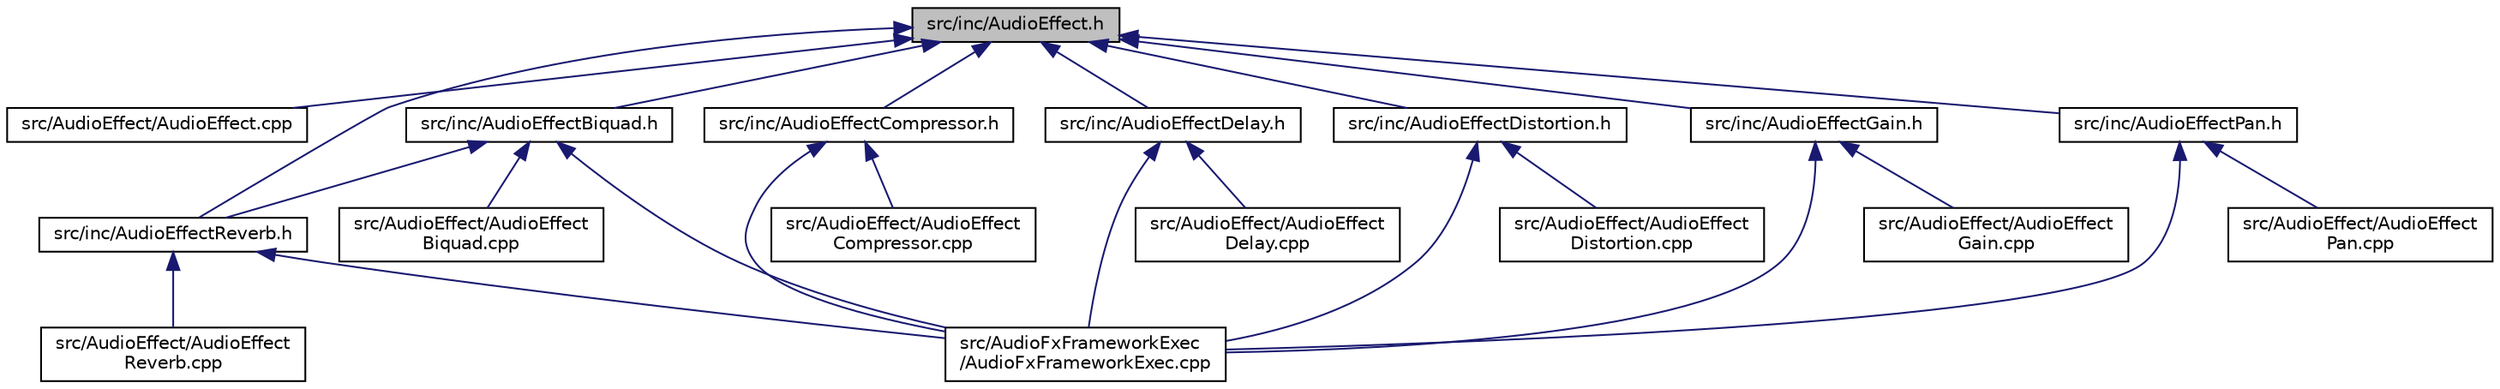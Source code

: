 digraph "src/inc/AudioEffect.h"
{
 // LATEX_PDF_SIZE
  edge [fontname="Helvetica",fontsize="10",labelfontname="Helvetica",labelfontsize="10"];
  node [fontname="Helvetica",fontsize="10",shape=record];
  Node1 [label="src/inc/AudioEffect.h",height=0.2,width=0.4,color="black", fillcolor="grey75", style="filled", fontcolor="black",tooltip=" "];
  Node1 -> Node2 [dir="back",color="midnightblue",fontsize="10",style="solid"];
  Node2 [label="src/AudioEffect/AudioEffect.cpp",height=0.2,width=0.4,color="black", fillcolor="white", style="filled",URL="$_audio_effect_8cpp.html",tooltip=" "];
  Node1 -> Node3 [dir="back",color="midnightblue",fontsize="10",style="solid"];
  Node3 [label="src/inc/AudioEffectBiquad.h",height=0.2,width=0.4,color="black", fillcolor="white", style="filled",URL="$_audio_effect_biquad_8h.html",tooltip=" "];
  Node3 -> Node4 [dir="back",color="midnightblue",fontsize="10",style="solid"];
  Node4 [label="src/AudioEffect/AudioEffect\lBiquad.cpp",height=0.2,width=0.4,color="black", fillcolor="white", style="filled",URL="$_audio_effect_biquad_8cpp.html",tooltip=" "];
  Node3 -> Node5 [dir="back",color="midnightblue",fontsize="10",style="solid"];
  Node5 [label="src/AudioFxFrameworkExec\l/AudioFxFrameworkExec.cpp",height=0.2,width=0.4,color="black", fillcolor="white", style="filled",URL="$_audio_fx_framework_exec_8cpp.html",tooltip=" "];
  Node3 -> Node6 [dir="back",color="midnightblue",fontsize="10",style="solid"];
  Node6 [label="src/inc/AudioEffectReverb.h",height=0.2,width=0.4,color="black", fillcolor="white", style="filled",URL="$_audio_effect_reverb_8h.html",tooltip=" "];
  Node6 -> Node7 [dir="back",color="midnightblue",fontsize="10",style="solid"];
  Node7 [label="src/AudioEffect/AudioEffect\lReverb.cpp",height=0.2,width=0.4,color="black", fillcolor="white", style="filled",URL="$_audio_effect_reverb_8cpp.html",tooltip=" "];
  Node6 -> Node5 [dir="back",color="midnightblue",fontsize="10",style="solid"];
  Node1 -> Node8 [dir="back",color="midnightblue",fontsize="10",style="solid"];
  Node8 [label="src/inc/AudioEffectCompressor.h",height=0.2,width=0.4,color="black", fillcolor="white", style="filled",URL="$_audio_effect_compressor_8h.html",tooltip=" "];
  Node8 -> Node9 [dir="back",color="midnightblue",fontsize="10",style="solid"];
  Node9 [label="src/AudioEffect/AudioEffect\lCompressor.cpp",height=0.2,width=0.4,color="black", fillcolor="white", style="filled",URL="$_audio_effect_compressor_8cpp.html",tooltip=" "];
  Node8 -> Node5 [dir="back",color="midnightblue",fontsize="10",style="solid"];
  Node1 -> Node10 [dir="back",color="midnightblue",fontsize="10",style="solid"];
  Node10 [label="src/inc/AudioEffectDelay.h",height=0.2,width=0.4,color="black", fillcolor="white", style="filled",URL="$_audio_effect_delay_8h.html",tooltip=" "];
  Node10 -> Node11 [dir="back",color="midnightblue",fontsize="10",style="solid"];
  Node11 [label="src/AudioEffect/AudioEffect\lDelay.cpp",height=0.2,width=0.4,color="black", fillcolor="white", style="filled",URL="$_audio_effect_delay_8cpp.html",tooltip=" "];
  Node10 -> Node5 [dir="back",color="midnightblue",fontsize="10",style="solid"];
  Node1 -> Node12 [dir="back",color="midnightblue",fontsize="10",style="solid"];
  Node12 [label="src/inc/AudioEffectDistortion.h",height=0.2,width=0.4,color="black", fillcolor="white", style="filled",URL="$_audio_effect_distortion_8h.html",tooltip=" "];
  Node12 -> Node13 [dir="back",color="midnightblue",fontsize="10",style="solid"];
  Node13 [label="src/AudioEffect/AudioEffect\lDistortion.cpp",height=0.2,width=0.4,color="black", fillcolor="white", style="filled",URL="$_audio_effect_distortion_8cpp.html",tooltip=" "];
  Node12 -> Node5 [dir="back",color="midnightblue",fontsize="10",style="solid"];
  Node1 -> Node14 [dir="back",color="midnightblue",fontsize="10",style="solid"];
  Node14 [label="src/inc/AudioEffectGain.h",height=0.2,width=0.4,color="black", fillcolor="white", style="filled",URL="$_audio_effect_gain_8h.html",tooltip=" "];
  Node14 -> Node15 [dir="back",color="midnightblue",fontsize="10",style="solid"];
  Node15 [label="src/AudioEffect/AudioEffect\lGain.cpp",height=0.2,width=0.4,color="black", fillcolor="white", style="filled",URL="$_audio_effect_gain_8cpp.html",tooltip=" "];
  Node14 -> Node5 [dir="back",color="midnightblue",fontsize="10",style="solid"];
  Node1 -> Node16 [dir="back",color="midnightblue",fontsize="10",style="solid"];
  Node16 [label="src/inc/AudioEffectPan.h",height=0.2,width=0.4,color="black", fillcolor="white", style="filled",URL="$_audio_effect_pan_8h.html",tooltip=" "];
  Node16 -> Node17 [dir="back",color="midnightblue",fontsize="10",style="solid"];
  Node17 [label="src/AudioEffect/AudioEffect\lPan.cpp",height=0.2,width=0.4,color="black", fillcolor="white", style="filled",URL="$_audio_effect_pan_8cpp.html",tooltip=" "];
  Node16 -> Node5 [dir="back",color="midnightblue",fontsize="10",style="solid"];
  Node1 -> Node6 [dir="back",color="midnightblue",fontsize="10",style="solid"];
}
